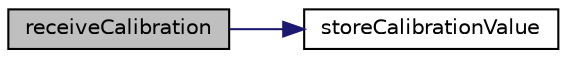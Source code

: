 digraph "receiveCalibration"
{
 // LATEX_PDF_SIZE
  edge [fontname="Helvetica",fontsize="10",labelfontname="Helvetica",labelfontsize="10"];
  node [fontname="Helvetica",fontsize="10",shape=record];
  rankdir="LR";
  Node32 [label="receiveCalibration",height=0.2,width=0.4,color="black", fillcolor="grey75", style="filled", fontcolor="black",tooltip=" "];
  Node32 -> Node33 [color="midnightblue",fontsize="10",style="solid",fontname="Helvetica"];
  Node33 [label="storeCalibrationValue",height=0.2,width=0.4,color="black", fillcolor="white", style="filled",URL="$storage_8h.html#a97fbbc7754a04f5f0c4ef85f13128c1c",tooltip=" "];
}
